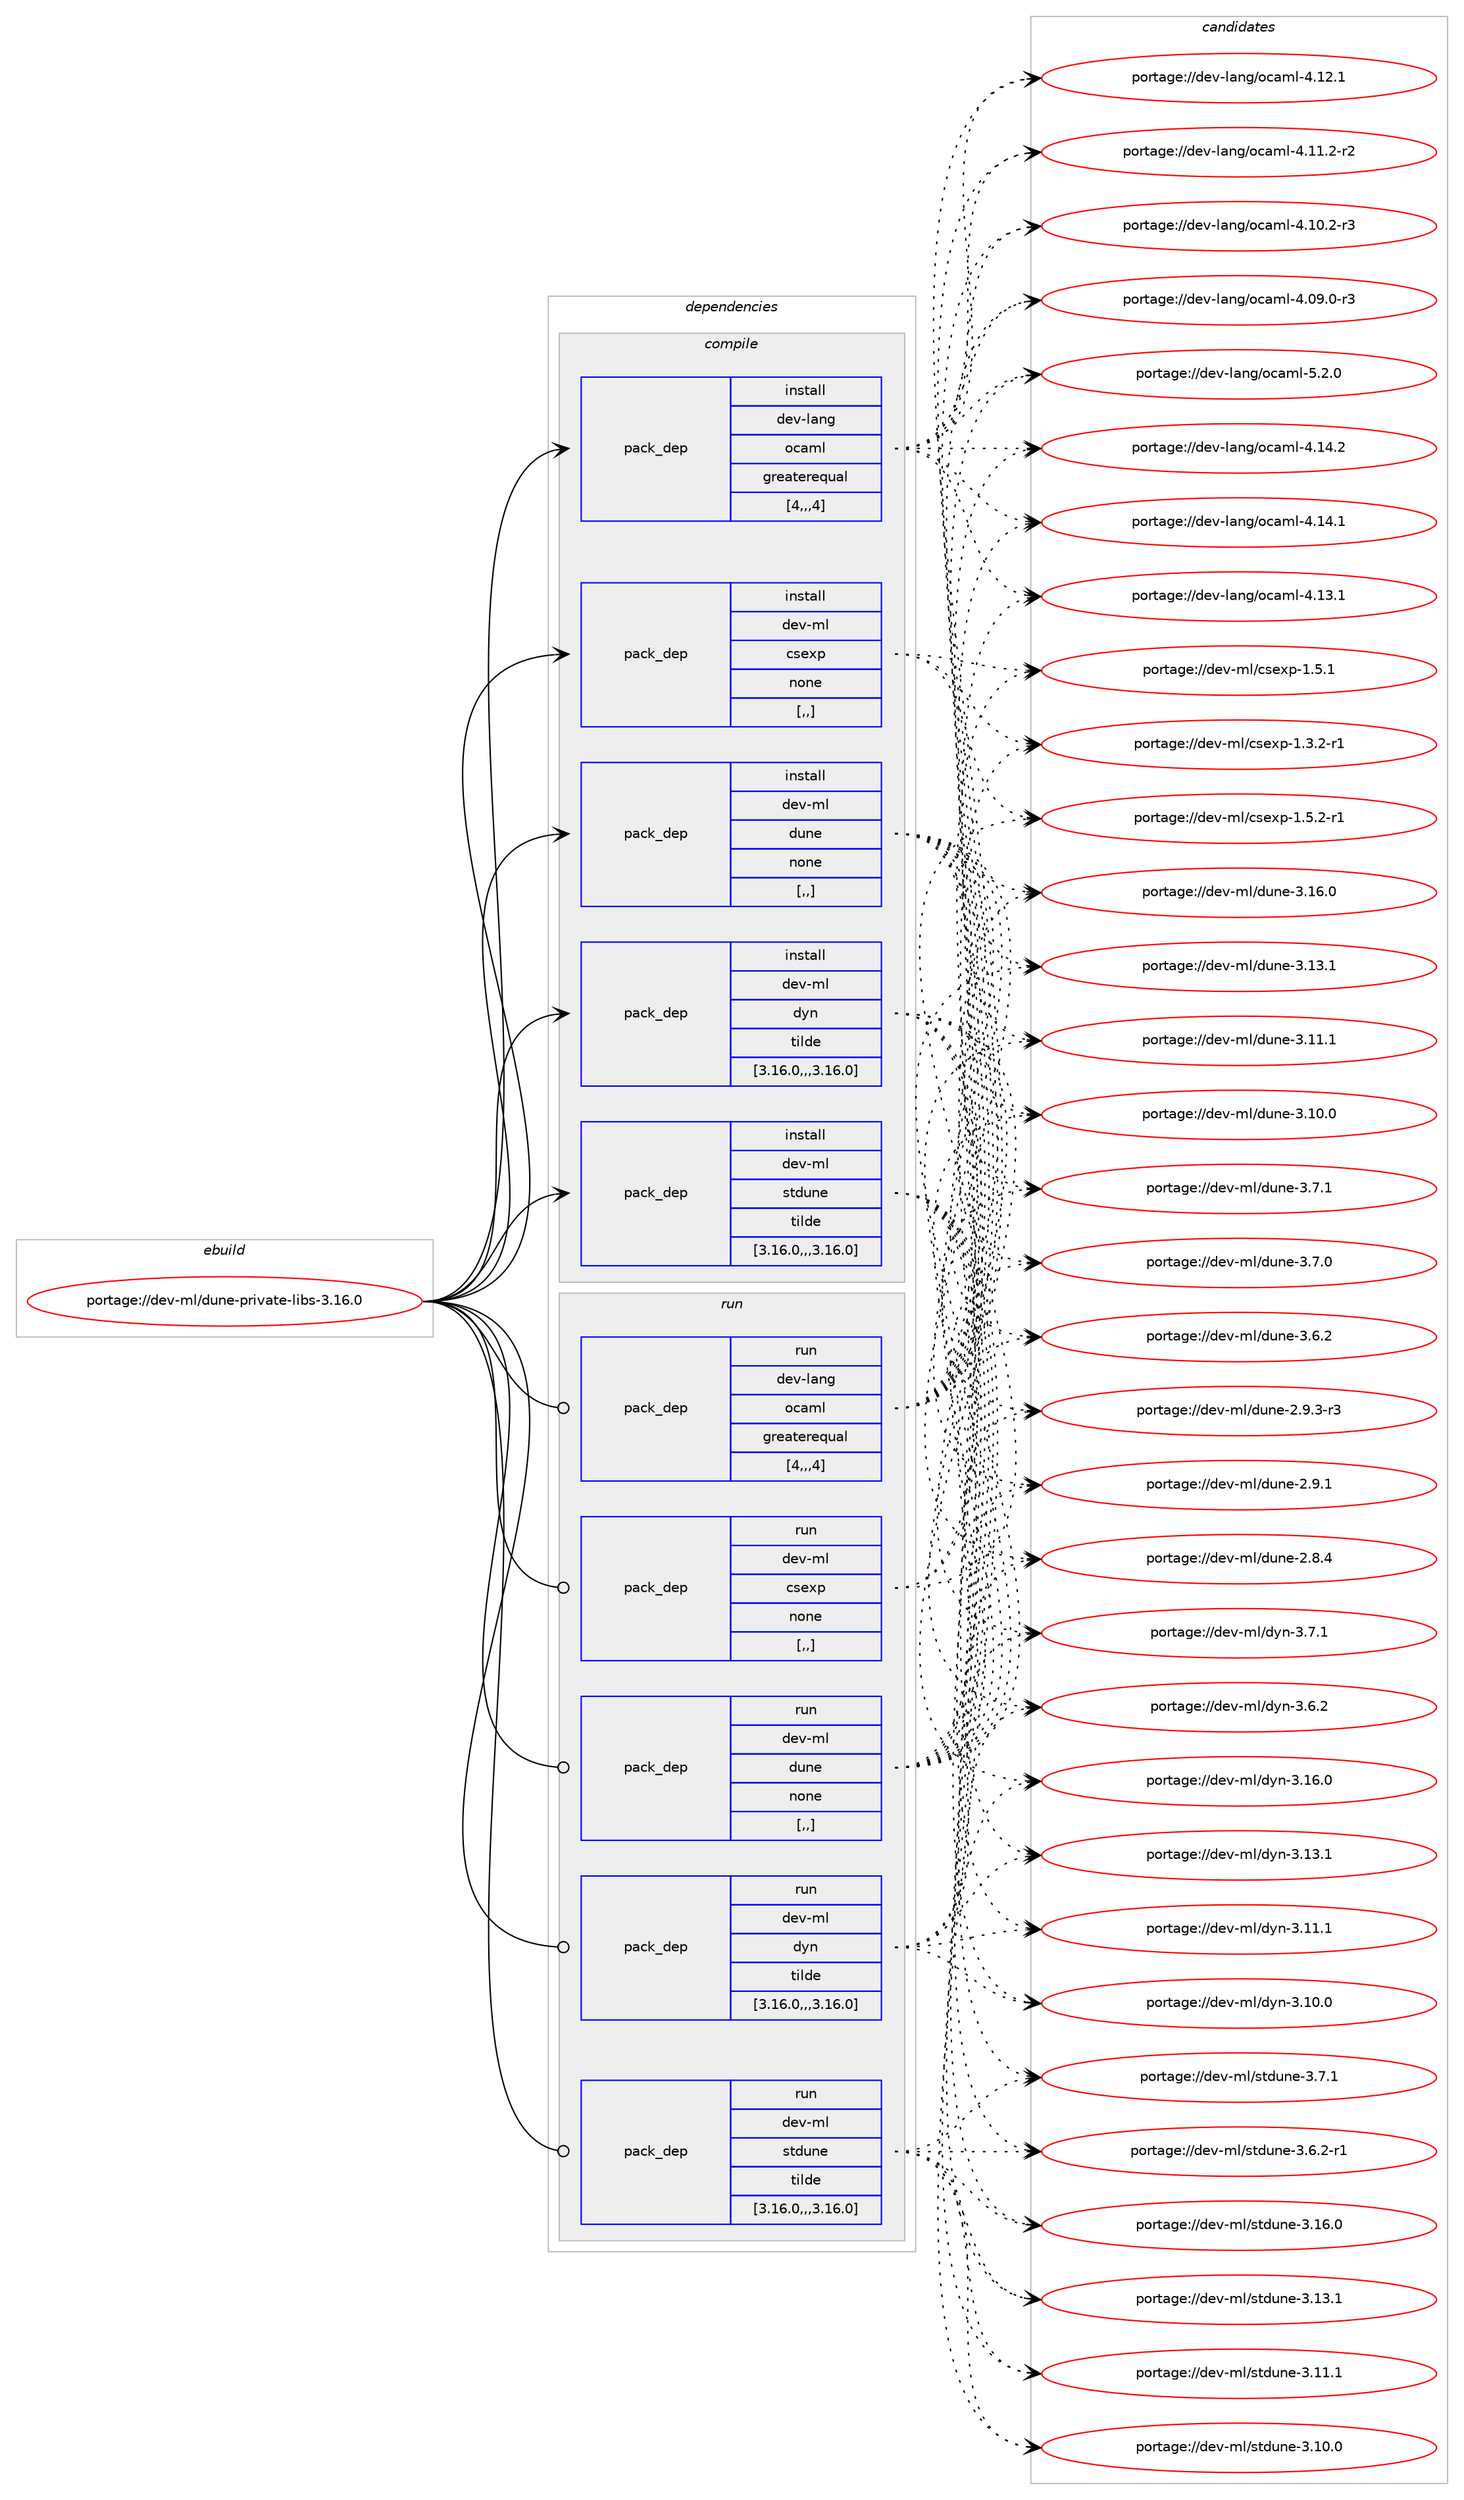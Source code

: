 digraph prolog {

# *************
# Graph options
# *************

newrank=true;
concentrate=true;
compound=true;
graph [rankdir=LR,fontname=Helvetica,fontsize=10,ranksep=1.5];#, ranksep=2.5, nodesep=0.2];
edge  [arrowhead=vee];
node  [fontname=Helvetica,fontsize=10];

# **********
# The ebuild
# **********

subgraph cluster_leftcol {
color=gray;
label=<<i>ebuild</i>>;
id [label="portage://dev-ml/dune-private-libs-3.16.0", color=red, width=4, href="../dev-ml/dune-private-libs-3.16.0.svg"];
}

# ****************
# The dependencies
# ****************

subgraph cluster_midcol {
color=gray;
label=<<i>dependencies</i>>;
subgraph cluster_compile {
fillcolor="#eeeeee";
style=filled;
label=<<i>compile</i>>;
subgraph pack87896 {
dependency118348 [label=<<TABLE BORDER="0" CELLBORDER="1" CELLSPACING="0" CELLPADDING="4" WIDTH="220"><TR><TD ROWSPAN="6" CELLPADDING="30">pack_dep</TD></TR><TR><TD WIDTH="110">install</TD></TR><TR><TD>dev-lang</TD></TR><TR><TD>ocaml</TD></TR><TR><TD>greaterequal</TD></TR><TR><TD>[4,,,4]</TD></TR></TABLE>>, shape=none, color=blue];
}
id:e -> dependency118348:w [weight=20,style="solid",arrowhead="vee"];
subgraph pack87897 {
dependency118349 [label=<<TABLE BORDER="0" CELLBORDER="1" CELLSPACING="0" CELLPADDING="4" WIDTH="220"><TR><TD ROWSPAN="6" CELLPADDING="30">pack_dep</TD></TR><TR><TD WIDTH="110">install</TD></TR><TR><TD>dev-ml</TD></TR><TR><TD>csexp</TD></TR><TR><TD>none</TD></TR><TR><TD>[,,]</TD></TR></TABLE>>, shape=none, color=blue];
}
id:e -> dependency118349:w [weight=20,style="solid",arrowhead="vee"];
subgraph pack87898 {
dependency118350 [label=<<TABLE BORDER="0" CELLBORDER="1" CELLSPACING="0" CELLPADDING="4" WIDTH="220"><TR><TD ROWSPAN="6" CELLPADDING="30">pack_dep</TD></TR><TR><TD WIDTH="110">install</TD></TR><TR><TD>dev-ml</TD></TR><TR><TD>dune</TD></TR><TR><TD>none</TD></TR><TR><TD>[,,]</TD></TR></TABLE>>, shape=none, color=blue];
}
id:e -> dependency118350:w [weight=20,style="solid",arrowhead="vee"];
subgraph pack87899 {
dependency118351 [label=<<TABLE BORDER="0" CELLBORDER="1" CELLSPACING="0" CELLPADDING="4" WIDTH="220"><TR><TD ROWSPAN="6" CELLPADDING="30">pack_dep</TD></TR><TR><TD WIDTH="110">install</TD></TR><TR><TD>dev-ml</TD></TR><TR><TD>dyn</TD></TR><TR><TD>tilde</TD></TR><TR><TD>[3.16.0,,,3.16.0]</TD></TR></TABLE>>, shape=none, color=blue];
}
id:e -> dependency118351:w [weight=20,style="solid",arrowhead="vee"];
subgraph pack87900 {
dependency118352 [label=<<TABLE BORDER="0" CELLBORDER="1" CELLSPACING="0" CELLPADDING="4" WIDTH="220"><TR><TD ROWSPAN="6" CELLPADDING="30">pack_dep</TD></TR><TR><TD WIDTH="110">install</TD></TR><TR><TD>dev-ml</TD></TR><TR><TD>stdune</TD></TR><TR><TD>tilde</TD></TR><TR><TD>[3.16.0,,,3.16.0]</TD></TR></TABLE>>, shape=none, color=blue];
}
id:e -> dependency118352:w [weight=20,style="solid",arrowhead="vee"];
}
subgraph cluster_compileandrun {
fillcolor="#eeeeee";
style=filled;
label=<<i>compile and run</i>>;
}
subgraph cluster_run {
fillcolor="#eeeeee";
style=filled;
label=<<i>run</i>>;
subgraph pack87901 {
dependency118353 [label=<<TABLE BORDER="0" CELLBORDER="1" CELLSPACING="0" CELLPADDING="4" WIDTH="220"><TR><TD ROWSPAN="6" CELLPADDING="30">pack_dep</TD></TR><TR><TD WIDTH="110">run</TD></TR><TR><TD>dev-lang</TD></TR><TR><TD>ocaml</TD></TR><TR><TD>greaterequal</TD></TR><TR><TD>[4,,,4]</TD></TR></TABLE>>, shape=none, color=blue];
}
id:e -> dependency118353:w [weight=20,style="solid",arrowhead="odot"];
subgraph pack87902 {
dependency118354 [label=<<TABLE BORDER="0" CELLBORDER="1" CELLSPACING="0" CELLPADDING="4" WIDTH="220"><TR><TD ROWSPAN="6" CELLPADDING="30">pack_dep</TD></TR><TR><TD WIDTH="110">run</TD></TR><TR><TD>dev-ml</TD></TR><TR><TD>csexp</TD></TR><TR><TD>none</TD></TR><TR><TD>[,,]</TD></TR></TABLE>>, shape=none, color=blue];
}
id:e -> dependency118354:w [weight=20,style="solid",arrowhead="odot"];
subgraph pack87903 {
dependency118355 [label=<<TABLE BORDER="0" CELLBORDER="1" CELLSPACING="0" CELLPADDING="4" WIDTH="220"><TR><TD ROWSPAN="6" CELLPADDING="30">pack_dep</TD></TR><TR><TD WIDTH="110">run</TD></TR><TR><TD>dev-ml</TD></TR><TR><TD>dune</TD></TR><TR><TD>none</TD></TR><TR><TD>[,,]</TD></TR></TABLE>>, shape=none, color=blue];
}
id:e -> dependency118355:w [weight=20,style="solid",arrowhead="odot"];
subgraph pack87904 {
dependency118356 [label=<<TABLE BORDER="0" CELLBORDER="1" CELLSPACING="0" CELLPADDING="4" WIDTH="220"><TR><TD ROWSPAN="6" CELLPADDING="30">pack_dep</TD></TR><TR><TD WIDTH="110">run</TD></TR><TR><TD>dev-ml</TD></TR><TR><TD>dyn</TD></TR><TR><TD>tilde</TD></TR><TR><TD>[3.16.0,,,3.16.0]</TD></TR></TABLE>>, shape=none, color=blue];
}
id:e -> dependency118356:w [weight=20,style="solid",arrowhead="odot"];
subgraph pack87905 {
dependency118357 [label=<<TABLE BORDER="0" CELLBORDER="1" CELLSPACING="0" CELLPADDING="4" WIDTH="220"><TR><TD ROWSPAN="6" CELLPADDING="30">pack_dep</TD></TR><TR><TD WIDTH="110">run</TD></TR><TR><TD>dev-ml</TD></TR><TR><TD>stdune</TD></TR><TR><TD>tilde</TD></TR><TR><TD>[3.16.0,,,3.16.0]</TD></TR></TABLE>>, shape=none, color=blue];
}
id:e -> dependency118357:w [weight=20,style="solid",arrowhead="odot"];
}
}

# **************
# The candidates
# **************

subgraph cluster_choices {
rank=same;
color=gray;
label=<<i>candidates</i>>;

subgraph choice87896 {
color=black;
nodesep=1;
choice1001011184510897110103471119997109108455346504648 [label="portage://dev-lang/ocaml-5.2.0", color=red, width=4,href="../dev-lang/ocaml-5.2.0.svg"];
choice100101118451089711010347111999710910845524649524650 [label="portage://dev-lang/ocaml-4.14.2", color=red, width=4,href="../dev-lang/ocaml-4.14.2.svg"];
choice100101118451089711010347111999710910845524649524649 [label="portage://dev-lang/ocaml-4.14.1", color=red, width=4,href="../dev-lang/ocaml-4.14.1.svg"];
choice100101118451089711010347111999710910845524649514649 [label="portage://dev-lang/ocaml-4.13.1", color=red, width=4,href="../dev-lang/ocaml-4.13.1.svg"];
choice100101118451089711010347111999710910845524649504649 [label="portage://dev-lang/ocaml-4.12.1", color=red, width=4,href="../dev-lang/ocaml-4.12.1.svg"];
choice1001011184510897110103471119997109108455246494946504511450 [label="portage://dev-lang/ocaml-4.11.2-r2", color=red, width=4,href="../dev-lang/ocaml-4.11.2-r2.svg"];
choice1001011184510897110103471119997109108455246494846504511451 [label="portage://dev-lang/ocaml-4.10.2-r3", color=red, width=4,href="../dev-lang/ocaml-4.10.2-r3.svg"];
choice1001011184510897110103471119997109108455246485746484511451 [label="portage://dev-lang/ocaml-4.09.0-r3", color=red, width=4,href="../dev-lang/ocaml-4.09.0-r3.svg"];
dependency118348:e -> choice1001011184510897110103471119997109108455346504648:w [style=dotted,weight="100"];
dependency118348:e -> choice100101118451089711010347111999710910845524649524650:w [style=dotted,weight="100"];
dependency118348:e -> choice100101118451089711010347111999710910845524649524649:w [style=dotted,weight="100"];
dependency118348:e -> choice100101118451089711010347111999710910845524649514649:w [style=dotted,weight="100"];
dependency118348:e -> choice100101118451089711010347111999710910845524649504649:w [style=dotted,weight="100"];
dependency118348:e -> choice1001011184510897110103471119997109108455246494946504511450:w [style=dotted,weight="100"];
dependency118348:e -> choice1001011184510897110103471119997109108455246494846504511451:w [style=dotted,weight="100"];
dependency118348:e -> choice1001011184510897110103471119997109108455246485746484511451:w [style=dotted,weight="100"];
}
subgraph choice87897 {
color=black;
nodesep=1;
choice1001011184510910847991151011201124549465346504511449 [label="portage://dev-ml/csexp-1.5.2-r1", color=red, width=4,href="../dev-ml/csexp-1.5.2-r1.svg"];
choice100101118451091084799115101120112454946534649 [label="portage://dev-ml/csexp-1.5.1", color=red, width=4,href="../dev-ml/csexp-1.5.1.svg"];
choice1001011184510910847991151011201124549465146504511449 [label="portage://dev-ml/csexp-1.3.2-r1", color=red, width=4,href="../dev-ml/csexp-1.3.2-r1.svg"];
dependency118349:e -> choice1001011184510910847991151011201124549465346504511449:w [style=dotted,weight="100"];
dependency118349:e -> choice100101118451091084799115101120112454946534649:w [style=dotted,weight="100"];
dependency118349:e -> choice1001011184510910847991151011201124549465146504511449:w [style=dotted,weight="100"];
}
subgraph choice87898 {
color=black;
nodesep=1;
choice100101118451091084710011711010145514649544648 [label="portage://dev-ml/dune-3.16.0", color=red, width=4,href="../dev-ml/dune-3.16.0.svg"];
choice100101118451091084710011711010145514649514649 [label="portage://dev-ml/dune-3.13.1", color=red, width=4,href="../dev-ml/dune-3.13.1.svg"];
choice100101118451091084710011711010145514649494649 [label="portage://dev-ml/dune-3.11.1", color=red, width=4,href="../dev-ml/dune-3.11.1.svg"];
choice100101118451091084710011711010145514649484648 [label="portage://dev-ml/dune-3.10.0", color=red, width=4,href="../dev-ml/dune-3.10.0.svg"];
choice1001011184510910847100117110101455146554649 [label="portage://dev-ml/dune-3.7.1", color=red, width=4,href="../dev-ml/dune-3.7.1.svg"];
choice1001011184510910847100117110101455146554648 [label="portage://dev-ml/dune-3.7.0", color=red, width=4,href="../dev-ml/dune-3.7.0.svg"];
choice1001011184510910847100117110101455146544650 [label="portage://dev-ml/dune-3.6.2", color=red, width=4,href="../dev-ml/dune-3.6.2.svg"];
choice10010111845109108471001171101014550465746514511451 [label="portage://dev-ml/dune-2.9.3-r3", color=red, width=4,href="../dev-ml/dune-2.9.3-r3.svg"];
choice1001011184510910847100117110101455046574649 [label="portage://dev-ml/dune-2.9.1", color=red, width=4,href="../dev-ml/dune-2.9.1.svg"];
choice1001011184510910847100117110101455046564652 [label="portage://dev-ml/dune-2.8.4", color=red, width=4,href="../dev-ml/dune-2.8.4.svg"];
dependency118350:e -> choice100101118451091084710011711010145514649544648:w [style=dotted,weight="100"];
dependency118350:e -> choice100101118451091084710011711010145514649514649:w [style=dotted,weight="100"];
dependency118350:e -> choice100101118451091084710011711010145514649494649:w [style=dotted,weight="100"];
dependency118350:e -> choice100101118451091084710011711010145514649484648:w [style=dotted,weight="100"];
dependency118350:e -> choice1001011184510910847100117110101455146554649:w [style=dotted,weight="100"];
dependency118350:e -> choice1001011184510910847100117110101455146554648:w [style=dotted,weight="100"];
dependency118350:e -> choice1001011184510910847100117110101455146544650:w [style=dotted,weight="100"];
dependency118350:e -> choice10010111845109108471001171101014550465746514511451:w [style=dotted,weight="100"];
dependency118350:e -> choice1001011184510910847100117110101455046574649:w [style=dotted,weight="100"];
dependency118350:e -> choice1001011184510910847100117110101455046564652:w [style=dotted,weight="100"];
}
subgraph choice87899 {
color=black;
nodesep=1;
choice100101118451091084710012111045514649544648 [label="portage://dev-ml/dyn-3.16.0", color=red, width=4,href="../dev-ml/dyn-3.16.0.svg"];
choice100101118451091084710012111045514649514649 [label="portage://dev-ml/dyn-3.13.1", color=red, width=4,href="../dev-ml/dyn-3.13.1.svg"];
choice100101118451091084710012111045514649494649 [label="portage://dev-ml/dyn-3.11.1", color=red, width=4,href="../dev-ml/dyn-3.11.1.svg"];
choice100101118451091084710012111045514649484648 [label="portage://dev-ml/dyn-3.10.0", color=red, width=4,href="../dev-ml/dyn-3.10.0.svg"];
choice1001011184510910847100121110455146554649 [label="portage://dev-ml/dyn-3.7.1", color=red, width=4,href="../dev-ml/dyn-3.7.1.svg"];
choice1001011184510910847100121110455146544650 [label="portage://dev-ml/dyn-3.6.2", color=red, width=4,href="../dev-ml/dyn-3.6.2.svg"];
dependency118351:e -> choice100101118451091084710012111045514649544648:w [style=dotted,weight="100"];
dependency118351:e -> choice100101118451091084710012111045514649514649:w [style=dotted,weight="100"];
dependency118351:e -> choice100101118451091084710012111045514649494649:w [style=dotted,weight="100"];
dependency118351:e -> choice100101118451091084710012111045514649484648:w [style=dotted,weight="100"];
dependency118351:e -> choice1001011184510910847100121110455146554649:w [style=dotted,weight="100"];
dependency118351:e -> choice1001011184510910847100121110455146544650:w [style=dotted,weight="100"];
}
subgraph choice87900 {
color=black;
nodesep=1;
choice100101118451091084711511610011711010145514649544648 [label="portage://dev-ml/stdune-3.16.0", color=red, width=4,href="../dev-ml/stdune-3.16.0.svg"];
choice100101118451091084711511610011711010145514649514649 [label="portage://dev-ml/stdune-3.13.1", color=red, width=4,href="../dev-ml/stdune-3.13.1.svg"];
choice100101118451091084711511610011711010145514649494649 [label="portage://dev-ml/stdune-3.11.1", color=red, width=4,href="../dev-ml/stdune-3.11.1.svg"];
choice100101118451091084711511610011711010145514649484648 [label="portage://dev-ml/stdune-3.10.0", color=red, width=4,href="../dev-ml/stdune-3.10.0.svg"];
choice1001011184510910847115116100117110101455146554649 [label="portage://dev-ml/stdune-3.7.1", color=red, width=4,href="../dev-ml/stdune-3.7.1.svg"];
choice10010111845109108471151161001171101014551465446504511449 [label="portage://dev-ml/stdune-3.6.2-r1", color=red, width=4,href="../dev-ml/stdune-3.6.2-r1.svg"];
dependency118352:e -> choice100101118451091084711511610011711010145514649544648:w [style=dotted,weight="100"];
dependency118352:e -> choice100101118451091084711511610011711010145514649514649:w [style=dotted,weight="100"];
dependency118352:e -> choice100101118451091084711511610011711010145514649494649:w [style=dotted,weight="100"];
dependency118352:e -> choice100101118451091084711511610011711010145514649484648:w [style=dotted,weight="100"];
dependency118352:e -> choice1001011184510910847115116100117110101455146554649:w [style=dotted,weight="100"];
dependency118352:e -> choice10010111845109108471151161001171101014551465446504511449:w [style=dotted,weight="100"];
}
subgraph choice87901 {
color=black;
nodesep=1;
choice1001011184510897110103471119997109108455346504648 [label="portage://dev-lang/ocaml-5.2.0", color=red, width=4,href="../dev-lang/ocaml-5.2.0.svg"];
choice100101118451089711010347111999710910845524649524650 [label="portage://dev-lang/ocaml-4.14.2", color=red, width=4,href="../dev-lang/ocaml-4.14.2.svg"];
choice100101118451089711010347111999710910845524649524649 [label="portage://dev-lang/ocaml-4.14.1", color=red, width=4,href="../dev-lang/ocaml-4.14.1.svg"];
choice100101118451089711010347111999710910845524649514649 [label="portage://dev-lang/ocaml-4.13.1", color=red, width=4,href="../dev-lang/ocaml-4.13.1.svg"];
choice100101118451089711010347111999710910845524649504649 [label="portage://dev-lang/ocaml-4.12.1", color=red, width=4,href="../dev-lang/ocaml-4.12.1.svg"];
choice1001011184510897110103471119997109108455246494946504511450 [label="portage://dev-lang/ocaml-4.11.2-r2", color=red, width=4,href="../dev-lang/ocaml-4.11.2-r2.svg"];
choice1001011184510897110103471119997109108455246494846504511451 [label="portage://dev-lang/ocaml-4.10.2-r3", color=red, width=4,href="../dev-lang/ocaml-4.10.2-r3.svg"];
choice1001011184510897110103471119997109108455246485746484511451 [label="portage://dev-lang/ocaml-4.09.0-r3", color=red, width=4,href="../dev-lang/ocaml-4.09.0-r3.svg"];
dependency118353:e -> choice1001011184510897110103471119997109108455346504648:w [style=dotted,weight="100"];
dependency118353:e -> choice100101118451089711010347111999710910845524649524650:w [style=dotted,weight="100"];
dependency118353:e -> choice100101118451089711010347111999710910845524649524649:w [style=dotted,weight="100"];
dependency118353:e -> choice100101118451089711010347111999710910845524649514649:w [style=dotted,weight="100"];
dependency118353:e -> choice100101118451089711010347111999710910845524649504649:w [style=dotted,weight="100"];
dependency118353:e -> choice1001011184510897110103471119997109108455246494946504511450:w [style=dotted,weight="100"];
dependency118353:e -> choice1001011184510897110103471119997109108455246494846504511451:w [style=dotted,weight="100"];
dependency118353:e -> choice1001011184510897110103471119997109108455246485746484511451:w [style=dotted,weight="100"];
}
subgraph choice87902 {
color=black;
nodesep=1;
choice1001011184510910847991151011201124549465346504511449 [label="portage://dev-ml/csexp-1.5.2-r1", color=red, width=4,href="../dev-ml/csexp-1.5.2-r1.svg"];
choice100101118451091084799115101120112454946534649 [label="portage://dev-ml/csexp-1.5.1", color=red, width=4,href="../dev-ml/csexp-1.5.1.svg"];
choice1001011184510910847991151011201124549465146504511449 [label="portage://dev-ml/csexp-1.3.2-r1", color=red, width=4,href="../dev-ml/csexp-1.3.2-r1.svg"];
dependency118354:e -> choice1001011184510910847991151011201124549465346504511449:w [style=dotted,weight="100"];
dependency118354:e -> choice100101118451091084799115101120112454946534649:w [style=dotted,weight="100"];
dependency118354:e -> choice1001011184510910847991151011201124549465146504511449:w [style=dotted,weight="100"];
}
subgraph choice87903 {
color=black;
nodesep=1;
choice100101118451091084710011711010145514649544648 [label="portage://dev-ml/dune-3.16.0", color=red, width=4,href="../dev-ml/dune-3.16.0.svg"];
choice100101118451091084710011711010145514649514649 [label="portage://dev-ml/dune-3.13.1", color=red, width=4,href="../dev-ml/dune-3.13.1.svg"];
choice100101118451091084710011711010145514649494649 [label="portage://dev-ml/dune-3.11.1", color=red, width=4,href="../dev-ml/dune-3.11.1.svg"];
choice100101118451091084710011711010145514649484648 [label="portage://dev-ml/dune-3.10.0", color=red, width=4,href="../dev-ml/dune-3.10.0.svg"];
choice1001011184510910847100117110101455146554649 [label="portage://dev-ml/dune-3.7.1", color=red, width=4,href="../dev-ml/dune-3.7.1.svg"];
choice1001011184510910847100117110101455146554648 [label="portage://dev-ml/dune-3.7.0", color=red, width=4,href="../dev-ml/dune-3.7.0.svg"];
choice1001011184510910847100117110101455146544650 [label="portage://dev-ml/dune-3.6.2", color=red, width=4,href="../dev-ml/dune-3.6.2.svg"];
choice10010111845109108471001171101014550465746514511451 [label="portage://dev-ml/dune-2.9.3-r3", color=red, width=4,href="../dev-ml/dune-2.9.3-r3.svg"];
choice1001011184510910847100117110101455046574649 [label="portage://dev-ml/dune-2.9.1", color=red, width=4,href="../dev-ml/dune-2.9.1.svg"];
choice1001011184510910847100117110101455046564652 [label="portage://dev-ml/dune-2.8.4", color=red, width=4,href="../dev-ml/dune-2.8.4.svg"];
dependency118355:e -> choice100101118451091084710011711010145514649544648:w [style=dotted,weight="100"];
dependency118355:e -> choice100101118451091084710011711010145514649514649:w [style=dotted,weight="100"];
dependency118355:e -> choice100101118451091084710011711010145514649494649:w [style=dotted,weight="100"];
dependency118355:e -> choice100101118451091084710011711010145514649484648:w [style=dotted,weight="100"];
dependency118355:e -> choice1001011184510910847100117110101455146554649:w [style=dotted,weight="100"];
dependency118355:e -> choice1001011184510910847100117110101455146554648:w [style=dotted,weight="100"];
dependency118355:e -> choice1001011184510910847100117110101455146544650:w [style=dotted,weight="100"];
dependency118355:e -> choice10010111845109108471001171101014550465746514511451:w [style=dotted,weight="100"];
dependency118355:e -> choice1001011184510910847100117110101455046574649:w [style=dotted,weight="100"];
dependency118355:e -> choice1001011184510910847100117110101455046564652:w [style=dotted,weight="100"];
}
subgraph choice87904 {
color=black;
nodesep=1;
choice100101118451091084710012111045514649544648 [label="portage://dev-ml/dyn-3.16.0", color=red, width=4,href="../dev-ml/dyn-3.16.0.svg"];
choice100101118451091084710012111045514649514649 [label="portage://dev-ml/dyn-3.13.1", color=red, width=4,href="../dev-ml/dyn-3.13.1.svg"];
choice100101118451091084710012111045514649494649 [label="portage://dev-ml/dyn-3.11.1", color=red, width=4,href="../dev-ml/dyn-3.11.1.svg"];
choice100101118451091084710012111045514649484648 [label="portage://dev-ml/dyn-3.10.0", color=red, width=4,href="../dev-ml/dyn-3.10.0.svg"];
choice1001011184510910847100121110455146554649 [label="portage://dev-ml/dyn-3.7.1", color=red, width=4,href="../dev-ml/dyn-3.7.1.svg"];
choice1001011184510910847100121110455146544650 [label="portage://dev-ml/dyn-3.6.2", color=red, width=4,href="../dev-ml/dyn-3.6.2.svg"];
dependency118356:e -> choice100101118451091084710012111045514649544648:w [style=dotted,weight="100"];
dependency118356:e -> choice100101118451091084710012111045514649514649:w [style=dotted,weight="100"];
dependency118356:e -> choice100101118451091084710012111045514649494649:w [style=dotted,weight="100"];
dependency118356:e -> choice100101118451091084710012111045514649484648:w [style=dotted,weight="100"];
dependency118356:e -> choice1001011184510910847100121110455146554649:w [style=dotted,weight="100"];
dependency118356:e -> choice1001011184510910847100121110455146544650:w [style=dotted,weight="100"];
}
subgraph choice87905 {
color=black;
nodesep=1;
choice100101118451091084711511610011711010145514649544648 [label="portage://dev-ml/stdune-3.16.0", color=red, width=4,href="../dev-ml/stdune-3.16.0.svg"];
choice100101118451091084711511610011711010145514649514649 [label="portage://dev-ml/stdune-3.13.1", color=red, width=4,href="../dev-ml/stdune-3.13.1.svg"];
choice100101118451091084711511610011711010145514649494649 [label="portage://dev-ml/stdune-3.11.1", color=red, width=4,href="../dev-ml/stdune-3.11.1.svg"];
choice100101118451091084711511610011711010145514649484648 [label="portage://dev-ml/stdune-3.10.0", color=red, width=4,href="../dev-ml/stdune-3.10.0.svg"];
choice1001011184510910847115116100117110101455146554649 [label="portage://dev-ml/stdune-3.7.1", color=red, width=4,href="../dev-ml/stdune-3.7.1.svg"];
choice10010111845109108471151161001171101014551465446504511449 [label="portage://dev-ml/stdune-3.6.2-r1", color=red, width=4,href="../dev-ml/stdune-3.6.2-r1.svg"];
dependency118357:e -> choice100101118451091084711511610011711010145514649544648:w [style=dotted,weight="100"];
dependency118357:e -> choice100101118451091084711511610011711010145514649514649:w [style=dotted,weight="100"];
dependency118357:e -> choice100101118451091084711511610011711010145514649494649:w [style=dotted,weight="100"];
dependency118357:e -> choice100101118451091084711511610011711010145514649484648:w [style=dotted,weight="100"];
dependency118357:e -> choice1001011184510910847115116100117110101455146554649:w [style=dotted,weight="100"];
dependency118357:e -> choice10010111845109108471151161001171101014551465446504511449:w [style=dotted,weight="100"];
}
}

}
